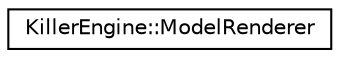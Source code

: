 digraph "Graphical Class Hierarchy"
{
  edge [fontname="Helvetica",fontsize="10",labelfontname="Helvetica",labelfontsize="10"];
  node [fontname="Helvetica",fontsize="10",shape=record];
  rankdir="LR";
  Node0 [label="KillerEngine::ModelRenderer",height=0.2,width=0.4,color="black", fillcolor="white", style="filled",URL="$class_killer_engine_1_1_model_renderer.html"];
}
